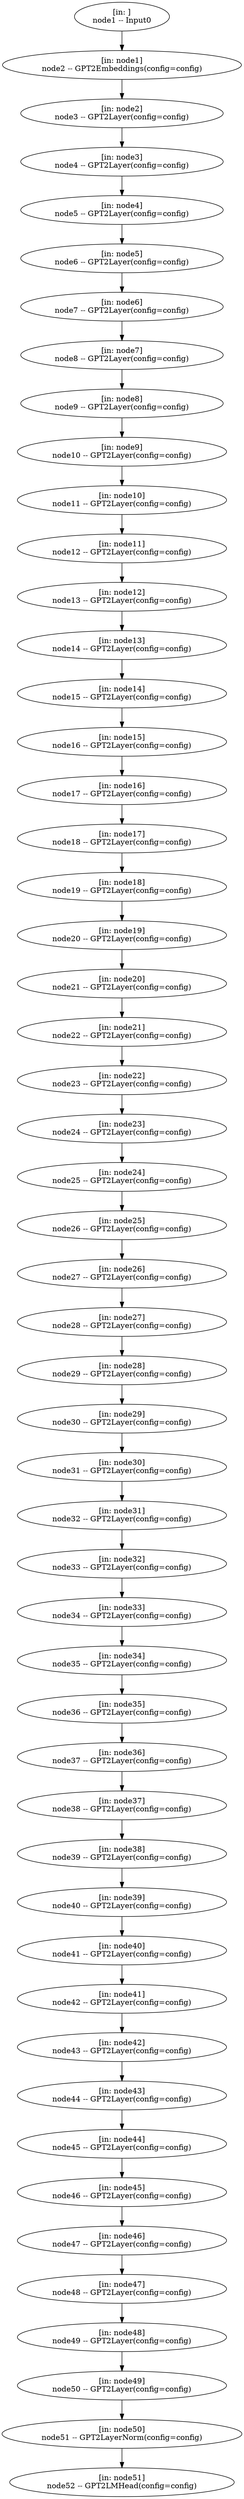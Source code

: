 digraph {
	node1 [label="[in: ]
node1 -- Input0"]
	node2 [label="[in: node1]
node2 -- GPT2Embeddings(config=config)"]
	node3 [label="[in: node2]
node3 -- GPT2Layer(config=config)"]
	node4 [label="[in: node3]
node4 -- GPT2Layer(config=config)"]
	node5 [label="[in: node4]
node5 -- GPT2Layer(config=config)"]
	node6 [label="[in: node5]
node6 -- GPT2Layer(config=config)"]
	node7 [label="[in: node6]
node7 -- GPT2Layer(config=config)"]
	node8 [label="[in: node7]
node8 -- GPT2Layer(config=config)"]
	node9 [label="[in: node8]
node9 -- GPT2Layer(config=config)"]
	node10 [label="[in: node9]
node10 -- GPT2Layer(config=config)"]
	node11 [label="[in: node10]
node11 -- GPT2Layer(config=config)"]
	node12 [label="[in: node11]
node12 -- GPT2Layer(config=config)"]
	node13 [label="[in: node12]
node13 -- GPT2Layer(config=config)"]
	node14 [label="[in: node13]
node14 -- GPT2Layer(config=config)"]
	node15 [label="[in: node14]
node15 -- GPT2Layer(config=config)"]
	node16 [label="[in: node15]
node16 -- GPT2Layer(config=config)"]
	node17 [label="[in: node16]
node17 -- GPT2Layer(config=config)"]
	node18 [label="[in: node17]
node18 -- GPT2Layer(config=config)"]
	node19 [label="[in: node18]
node19 -- GPT2Layer(config=config)"]
	node20 [label="[in: node19]
node20 -- GPT2Layer(config=config)"]
	node21 [label="[in: node20]
node21 -- GPT2Layer(config=config)"]
	node22 [label="[in: node21]
node22 -- GPT2Layer(config=config)"]
	node23 [label="[in: node22]
node23 -- GPT2Layer(config=config)"]
	node24 [label="[in: node23]
node24 -- GPT2Layer(config=config)"]
	node25 [label="[in: node24]
node25 -- GPT2Layer(config=config)"]
	node26 [label="[in: node25]
node26 -- GPT2Layer(config=config)"]
	node27 [label="[in: node26]
node27 -- GPT2Layer(config=config)"]
	node28 [label="[in: node27]
node28 -- GPT2Layer(config=config)"]
	node29 [label="[in: node28]
node29 -- GPT2Layer(config=config)"]
	node30 [label="[in: node29]
node30 -- GPT2Layer(config=config)"]
	node31 [label="[in: node30]
node31 -- GPT2Layer(config=config)"]
	node32 [label="[in: node31]
node32 -- GPT2Layer(config=config)"]
	node33 [label="[in: node32]
node33 -- GPT2Layer(config=config)"]
	node34 [label="[in: node33]
node34 -- GPT2Layer(config=config)"]
	node35 [label="[in: node34]
node35 -- GPT2Layer(config=config)"]
	node36 [label="[in: node35]
node36 -- GPT2Layer(config=config)"]
	node37 [label="[in: node36]
node37 -- GPT2Layer(config=config)"]
	node38 [label="[in: node37]
node38 -- GPT2Layer(config=config)"]
	node39 [label="[in: node38]
node39 -- GPT2Layer(config=config)"]
	node40 [label="[in: node39]
node40 -- GPT2Layer(config=config)"]
	node41 [label="[in: node40]
node41 -- GPT2Layer(config=config)"]
	node42 [label="[in: node41]
node42 -- GPT2Layer(config=config)"]
	node43 [label="[in: node42]
node43 -- GPT2Layer(config=config)"]
	node44 [label="[in: node43]
node44 -- GPT2Layer(config=config)"]
	node45 [label="[in: node44]
node45 -- GPT2Layer(config=config)"]
	node46 [label="[in: node45]
node46 -- GPT2Layer(config=config)"]
	node47 [label="[in: node46]
node47 -- GPT2Layer(config=config)"]
	node48 [label="[in: node47]
node48 -- GPT2Layer(config=config)"]
	node49 [label="[in: node48]
node49 -- GPT2Layer(config=config)"]
	node50 [label="[in: node49]
node50 -- GPT2Layer(config=config)"]
	node51 [label="[in: node50]
node51 -- GPT2LayerNorm(config=config)"]
	node52 [label="[in: node51]
node52 -- GPT2LMHead(config=config)"]
	node1 -> node2
	node2 -> node3
	node3 -> node4
	node4 -> node5
	node5 -> node6
	node6 -> node7
	node7 -> node8
	node8 -> node9
	node9 -> node10
	node10 -> node11
	node11 -> node12
	node12 -> node13
	node13 -> node14
	node14 -> node15
	node15 -> node16
	node16 -> node17
	node17 -> node18
	node18 -> node19
	node19 -> node20
	node20 -> node21
	node21 -> node22
	node22 -> node23
	node23 -> node24
	node24 -> node25
	node25 -> node26
	node26 -> node27
	node27 -> node28
	node28 -> node29
	node29 -> node30
	node30 -> node31
	node31 -> node32
	node32 -> node33
	node33 -> node34
	node34 -> node35
	node35 -> node36
	node36 -> node37
	node37 -> node38
	node38 -> node39
	node39 -> node40
	node40 -> node41
	node41 -> node42
	node42 -> node43
	node43 -> node44
	node44 -> node45
	node45 -> node46
	node46 -> node47
	node47 -> node48
	node48 -> node49
	node49 -> node50
	node50 -> node51
	node51 -> node52
}
